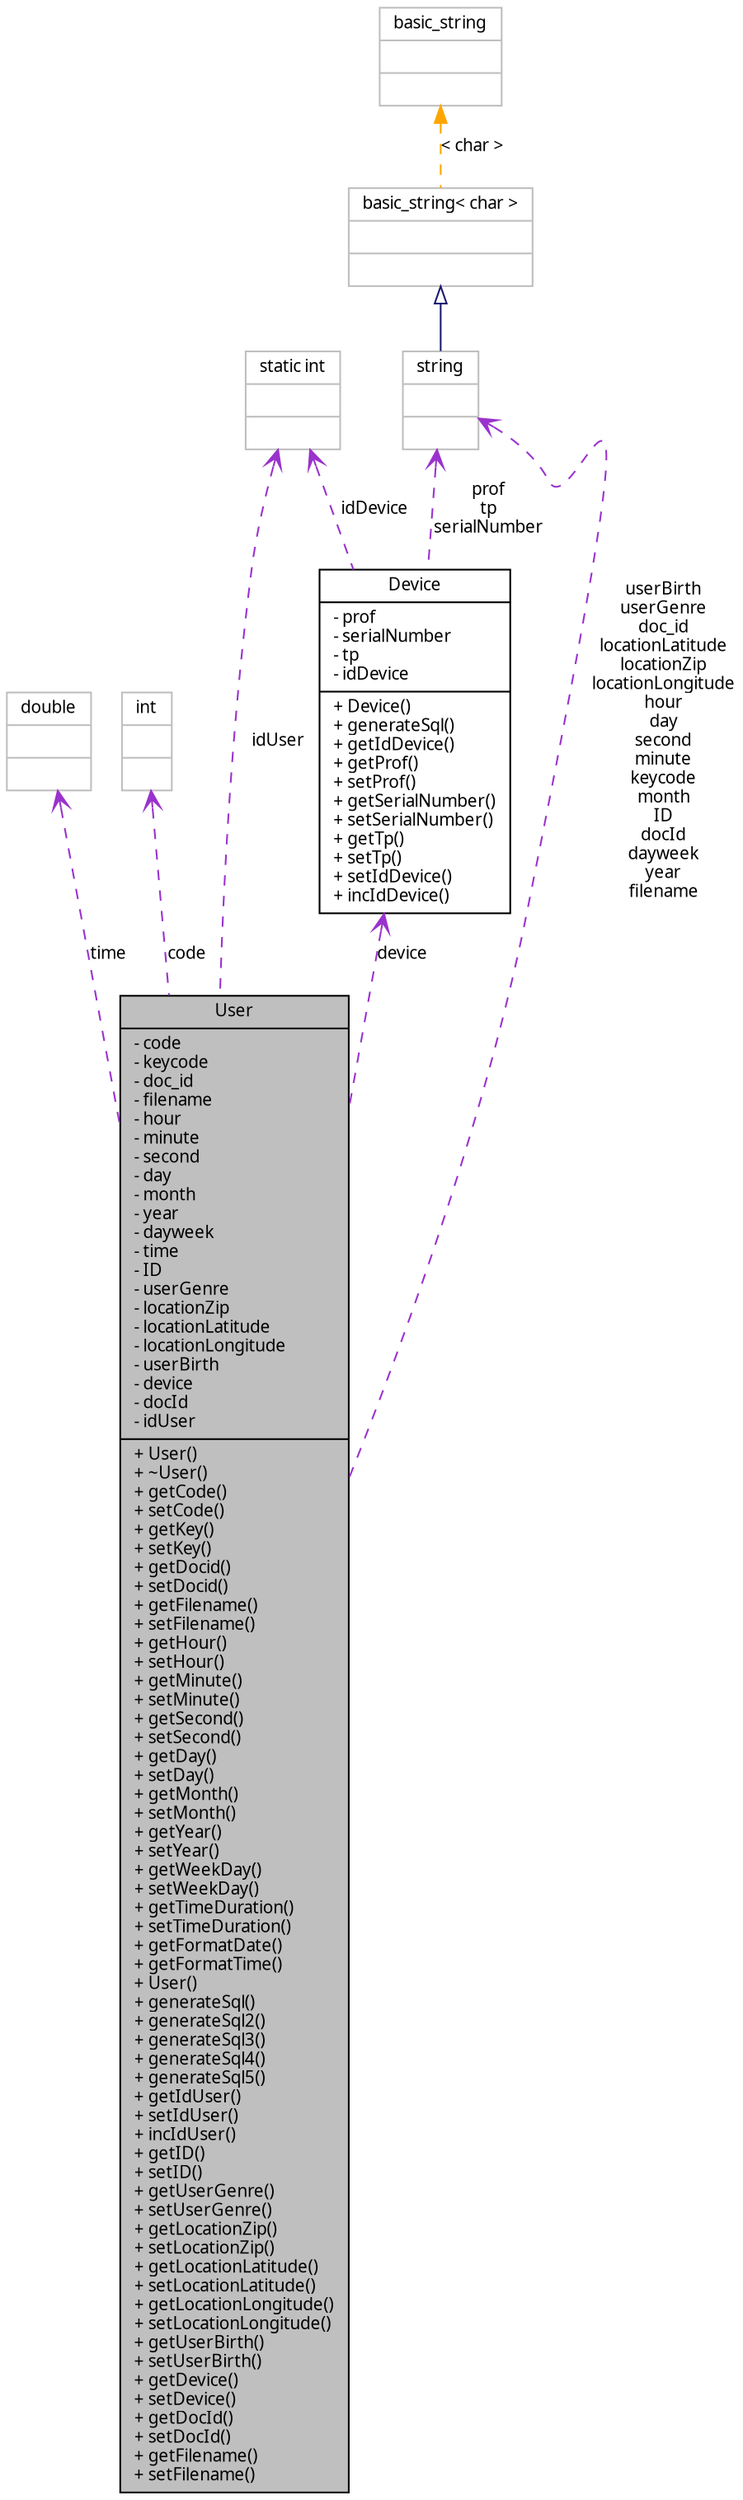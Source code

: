 digraph G
{
  edge [fontname="FreeSans.ttf",fontsize=10,labelfontname="FreeSans.ttf",labelfontsize=10];
  node [fontname="FreeSans.ttf",fontsize=10,shape=record];
  Node1 [label="{User\n|- code\l- keycode\l- doc_id\l- filename\l- hour\l- minute\l- second\l- day\l- month\l- year\l- dayweek\l- time\l- ID\l- userGenre\l- locationZip\l- locationLatitude\l- locationLongitude\l- userBirth\l- device\l- docId\l- idUser\l|+ User()\l+ ~User()\l+ getCode()\l+ setCode()\l+ getKey()\l+ setKey()\l+ getDocid()\l+ setDocid()\l+ getFilename()\l+ setFilename()\l+ getHour()\l+ setHour()\l+ getMinute()\l+ setMinute()\l+ getSecond()\l+ setSecond()\l+ getDay()\l+ setDay()\l+ getMonth()\l+ setMonth()\l+ getYear()\l+ setYear()\l+ getWeekDay()\l+ setWeekDay()\l+ getTimeDuration()\l+ setTimeDuration()\l+ getFormatDate()\l+ getFormatTime()\l+ User()\l+ generateSql()\l+ generateSql2()\l+ generateSql3()\l+ generateSql4()\l+ generateSql5()\l+ getIdUser()\l+ setIdUser()\l+ incIdUser()\l+ getID()\l+ setID()\l+ getUserGenre()\l+ setUserGenre()\l+ getLocationZip()\l+ setLocationZip()\l+ getLocationLatitude()\l+ setLocationLatitude()\l+ getLocationLongitude()\l+ setLocationLongitude()\l+ getUserBirth()\l+ setUserBirth()\l+ getDevice()\l+ setDevice()\l+ getDocId()\l+ setDocId()\l+ getFilename()\l+ setFilename()\l}",height=0.2,width=0.4,color="black", fillcolor="grey75", style="filled" fontcolor="black"];
  Node2 -> Node1 [dir=back,color="darkorchid3",fontsize=10,style="dashed",label="time",arrowtail="open",fontname="FreeSans.ttf"];
  Node2 [label="{double\n||}",height=0.2,width=0.4,color="grey75", fillcolor="white", style="filled"];
  Node3 -> Node1 [dir=back,color="darkorchid3",fontsize=10,style="dashed",label="code",arrowtail="open",fontname="FreeSans.ttf"];
  Node3 [label="{int\n||}",height=0.2,width=0.4,color="grey75", fillcolor="white", style="filled"];
  Node4 -> Node1 [dir=back,color="darkorchid3",fontsize=10,style="dashed",label="userBirth\nuserGenre\ndoc_id\nlocationLatitude\nlocationZip\nlocationLongitude\nhour\nday\nsecond\nminute\nkeycode\nmonth\nID\ndocId\ndayweek\nyear\nfilename",arrowtail="open",fontname="FreeSans.ttf"];
  Node4 [label="{string\n||}",height=0.2,width=0.4,color="grey75", fillcolor="white", style="filled",tooltip="STL class."];
  Node5 -> Node4 [dir=back,color="midnightblue",fontsize=10,style="solid",arrowtail="empty",fontname="FreeSans.ttf"];
  Node5 [label="{basic_string\< char \>\n||}",height=0.2,width=0.4,color="grey75", fillcolor="white", style="filled"];
  Node6 -> Node5 [dir=back,color="orange",fontsize=10,style="dashed",label="\< char \>",fontname="FreeSans.ttf"];
  Node6 [label="{basic_string\n||}",height=0.2,width=0.4,color="grey75", fillcolor="white", style="filled",tooltip="STL class."];
  Node7 -> Node1 [dir=back,color="darkorchid3",fontsize=10,style="dashed",label="device",arrowtail="open",fontname="FreeSans.ttf"];
  Node7 [label="{Device\n|- prof\l- serialNumber\l- tp\l- idDevice\l|+ Device()\l+ generateSql()\l+ getIdDevice()\l+ getProf()\l+ setProf()\l+ getSerialNumber()\l+ setSerialNumber()\l+ getTp()\l+ setTp()\l+ setIdDevice()\l+ incIdDevice()\l}",height=0.2,width=0.4,color="black", fillcolor="white", style="filled",URL="$classbr_1_1ufscar_1_1lince_1_1ginga_1_1recommender_1_1Device.html"];
  Node4 -> Node7 [dir=back,color="darkorchid3",fontsize=10,style="dashed",label="prof\ntp\nserialNumber",arrowtail="open",fontname="FreeSans.ttf"];
  Node8 -> Node7 [dir=back,color="darkorchid3",fontsize=10,style="dashed",label="idDevice",arrowtail="open",fontname="FreeSans.ttf"];
  Node8 [label="{static int\n||}",height=0.2,width=0.4,color="grey75", fillcolor="white", style="filled"];
  Node8 -> Node1 [dir=back,color="darkorchid3",fontsize=10,style="dashed",label="idUser",arrowtail="open",fontname="FreeSans.ttf"];
}
